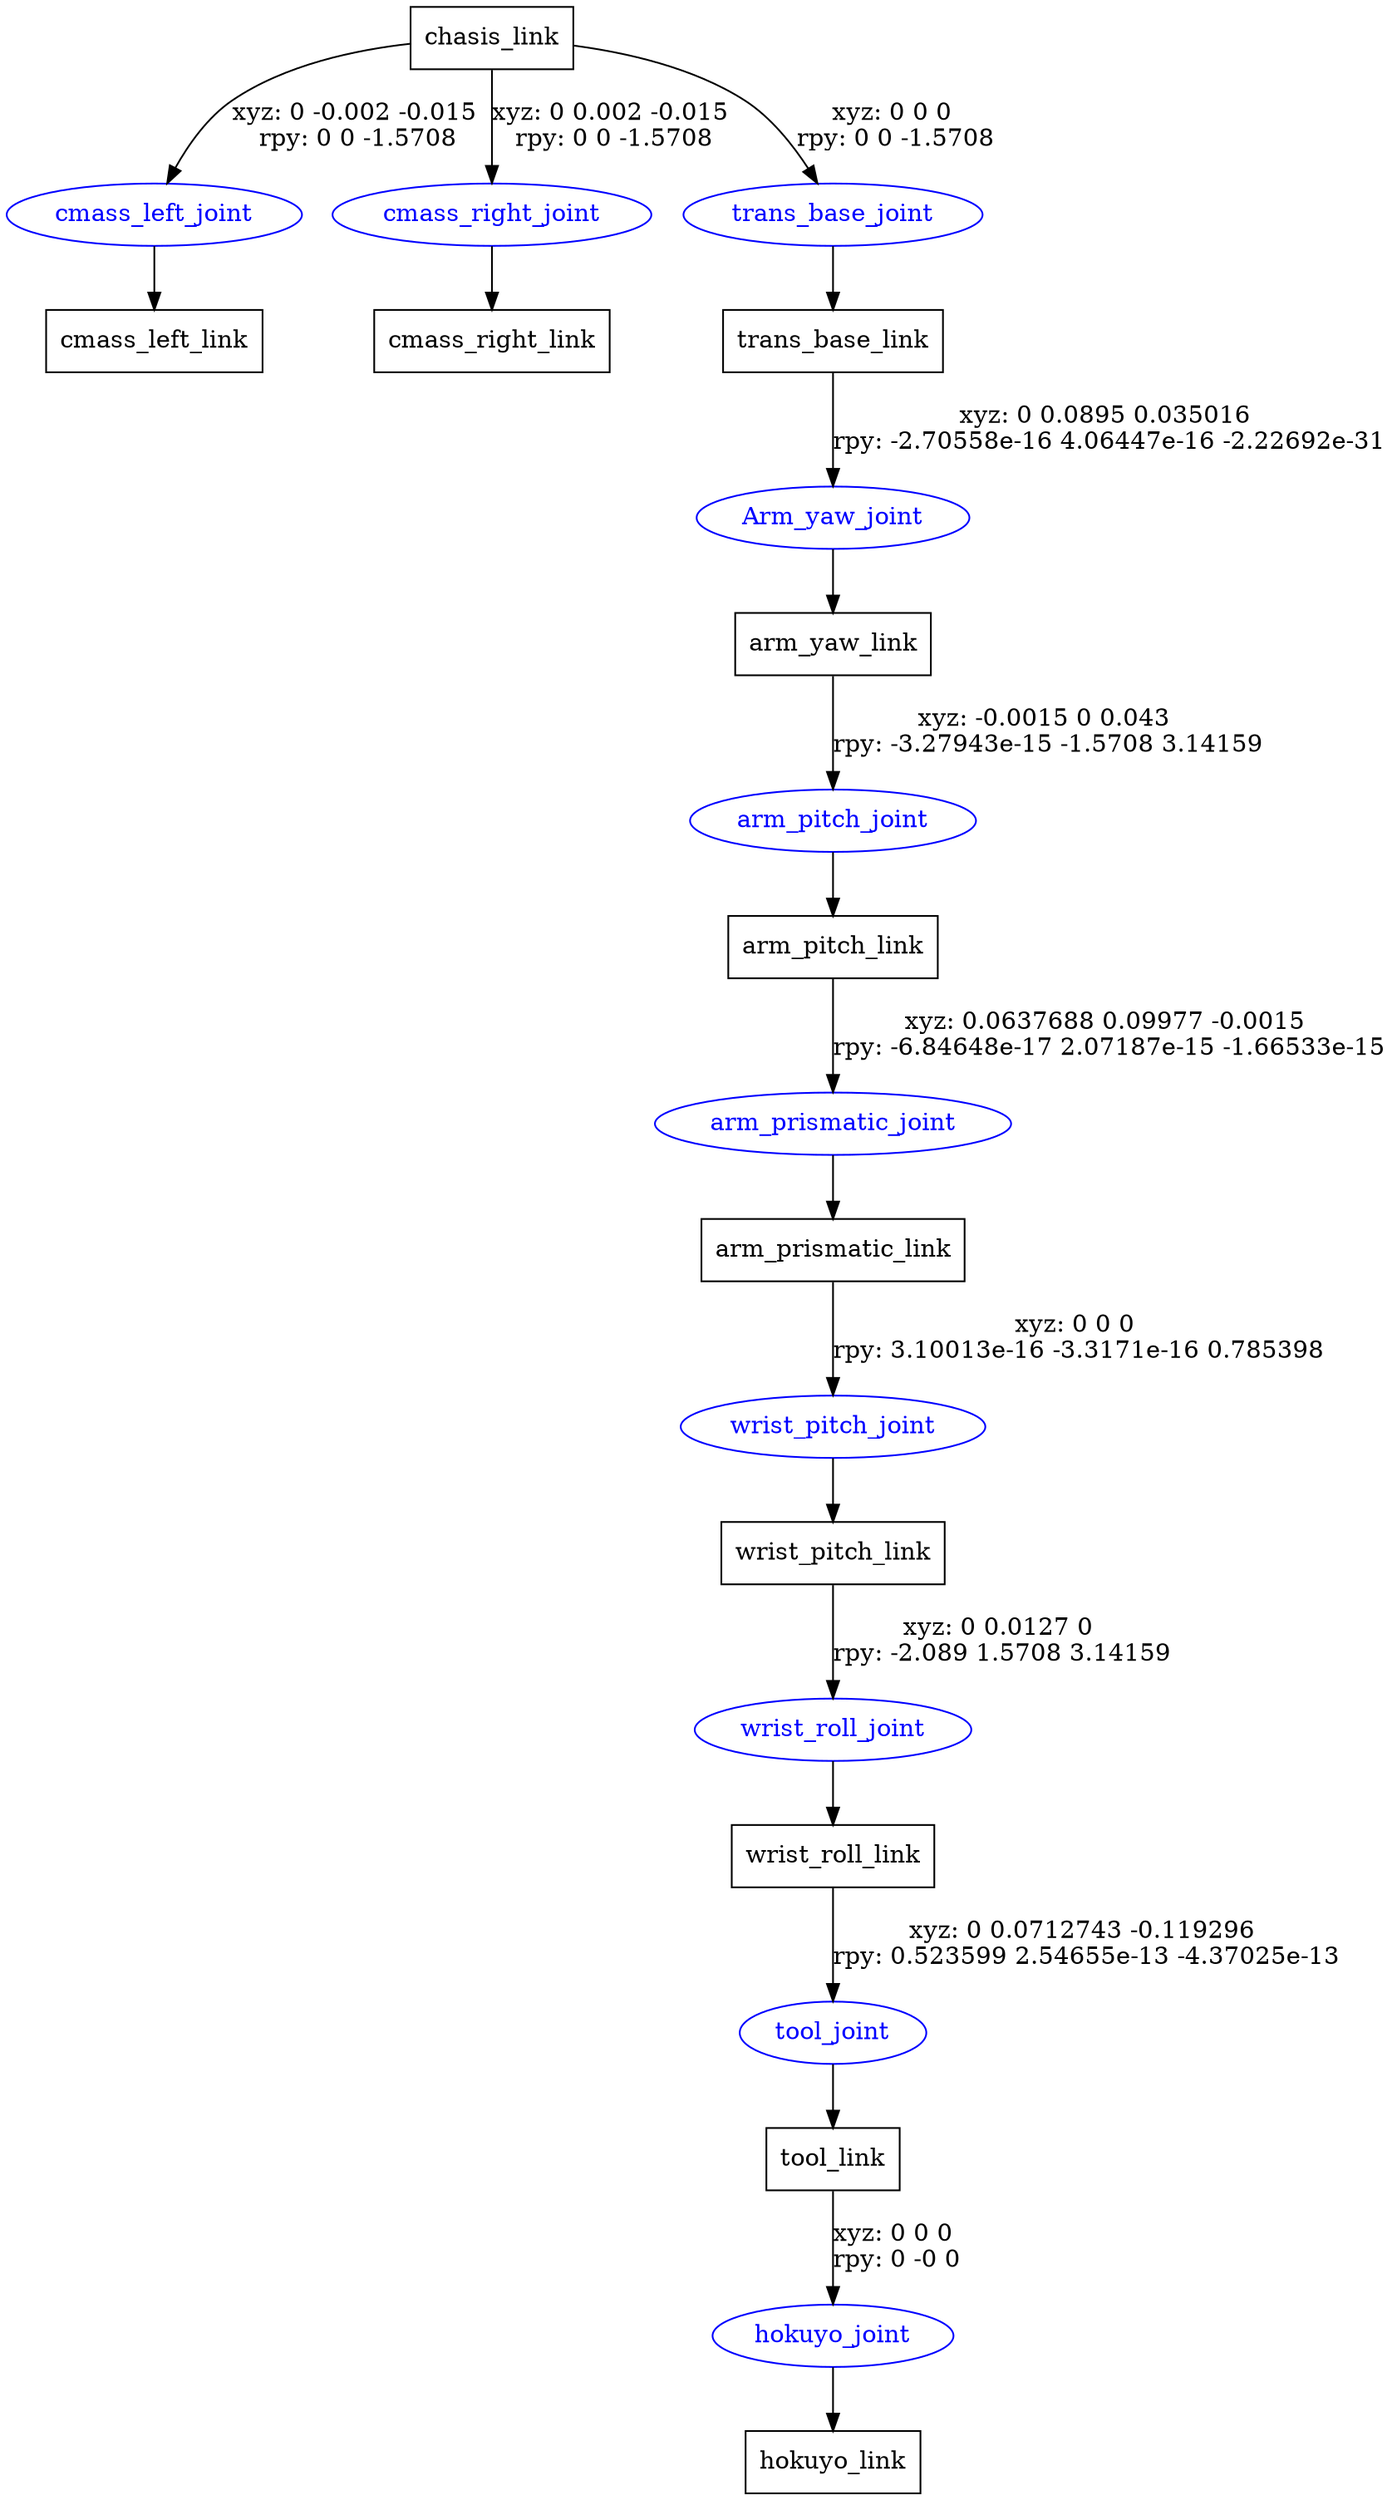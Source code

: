 digraph G {
node [shape=box];
"chasis_link" [label="chasis_link"];
"cmass_left_link" [label="cmass_left_link"];
"cmass_right_link" [label="cmass_right_link"];
"trans_base_link" [label="trans_base_link"];
"arm_yaw_link" [label="arm_yaw_link"];
"arm_pitch_link" [label="arm_pitch_link"];
"arm_prismatic_link" [label="arm_prismatic_link"];
"wrist_pitch_link" [label="wrist_pitch_link"];
"wrist_roll_link" [label="wrist_roll_link"];
"tool_link" [label="tool_link"];
"hokuyo_link" [label="hokuyo_link"];
node [shape=ellipse, color=blue, fontcolor=blue];
"chasis_link" -> "cmass_left_joint" [label="xyz: 0 -0.002 -0.015 \nrpy: 0 0 -1.5708"]
"cmass_left_joint" -> "cmass_left_link"
"chasis_link" -> "cmass_right_joint" [label="xyz: 0 0.002 -0.015 \nrpy: 0 0 -1.5708"]
"cmass_right_joint" -> "cmass_right_link"
"chasis_link" -> "trans_base_joint" [label="xyz: 0 0 0 \nrpy: 0 0 -1.5708"]
"trans_base_joint" -> "trans_base_link"
"trans_base_link" -> "Arm_yaw_joint" [label="xyz: 0 0.0895 0.035016 \nrpy: -2.70558e-16 4.06447e-16 -2.22692e-31"]
"Arm_yaw_joint" -> "arm_yaw_link"
"arm_yaw_link" -> "arm_pitch_joint" [label="xyz: -0.0015 0 0.043 \nrpy: -3.27943e-15 -1.5708 3.14159"]
"arm_pitch_joint" -> "arm_pitch_link"
"arm_pitch_link" -> "arm_prismatic_joint" [label="xyz: 0.0637688 0.09977 -0.0015 \nrpy: -6.84648e-17 2.07187e-15 -1.66533e-15"]
"arm_prismatic_joint" -> "arm_prismatic_link"
"arm_prismatic_link" -> "wrist_pitch_joint" [label="xyz: 0 0 0 \nrpy: 3.10013e-16 -3.3171e-16 0.785398"]
"wrist_pitch_joint" -> "wrist_pitch_link"
"wrist_pitch_link" -> "wrist_roll_joint" [label="xyz: 0 0.0127 0 \nrpy: -2.089 1.5708 3.14159"]
"wrist_roll_joint" -> "wrist_roll_link"
"wrist_roll_link" -> "tool_joint" [label="xyz: 0 0.0712743 -0.119296 \nrpy: 0.523599 2.54655e-13 -4.37025e-13"]
"tool_joint" -> "tool_link"
"tool_link" -> "hokuyo_joint" [label="xyz: 0 0 0 \nrpy: 0 -0 0"]
"hokuyo_joint" -> "hokuyo_link"
}
